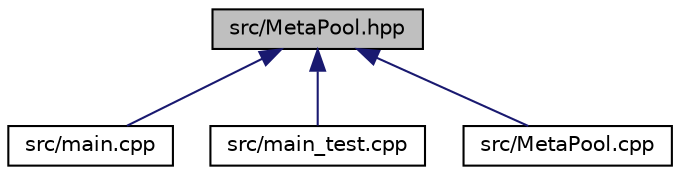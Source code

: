 digraph "src/MetaPool.hpp"
{
  edge [fontname="Helvetica",fontsize="10",labelfontname="Helvetica",labelfontsize="10"];
  node [fontname="Helvetica",fontsize="10",shape=record];
  Node4 [label="src/MetaPool.hpp",height=0.2,width=0.4,color="black", fillcolor="grey75", style="filled", fontcolor="black"];
  Node4 -> Node5 [dir="back",color="midnightblue",fontsize="10",style="solid"];
  Node5 [label="src/main.cpp",height=0.2,width=0.4,color="black", fillcolor="white", style="filled",URL="$main_8cpp.html",tooltip="Model Wright-Fisher, Sickle Cell Anemia, Selection & Mutation. "];
  Node4 -> Node6 [dir="back",color="midnightblue",fontsize="10",style="solid"];
  Node6 [label="src/main_test.cpp",height=0.2,width=0.4,color="black", fillcolor="white", style="filled",URL="$main__test_8cpp.html",tooltip="Tests on the simulation of the wright fisher model. "];
  Node4 -> Node7 [dir="back",color="midnightblue",fontsize="10",style="solid"];
  Node7 [label="src/MetaPool.cpp",height=0.2,width=0.4,color="black", fillcolor="white", style="filled",URL="$_meta_pool_8cpp.html",tooltip="description Metapool "];
}
